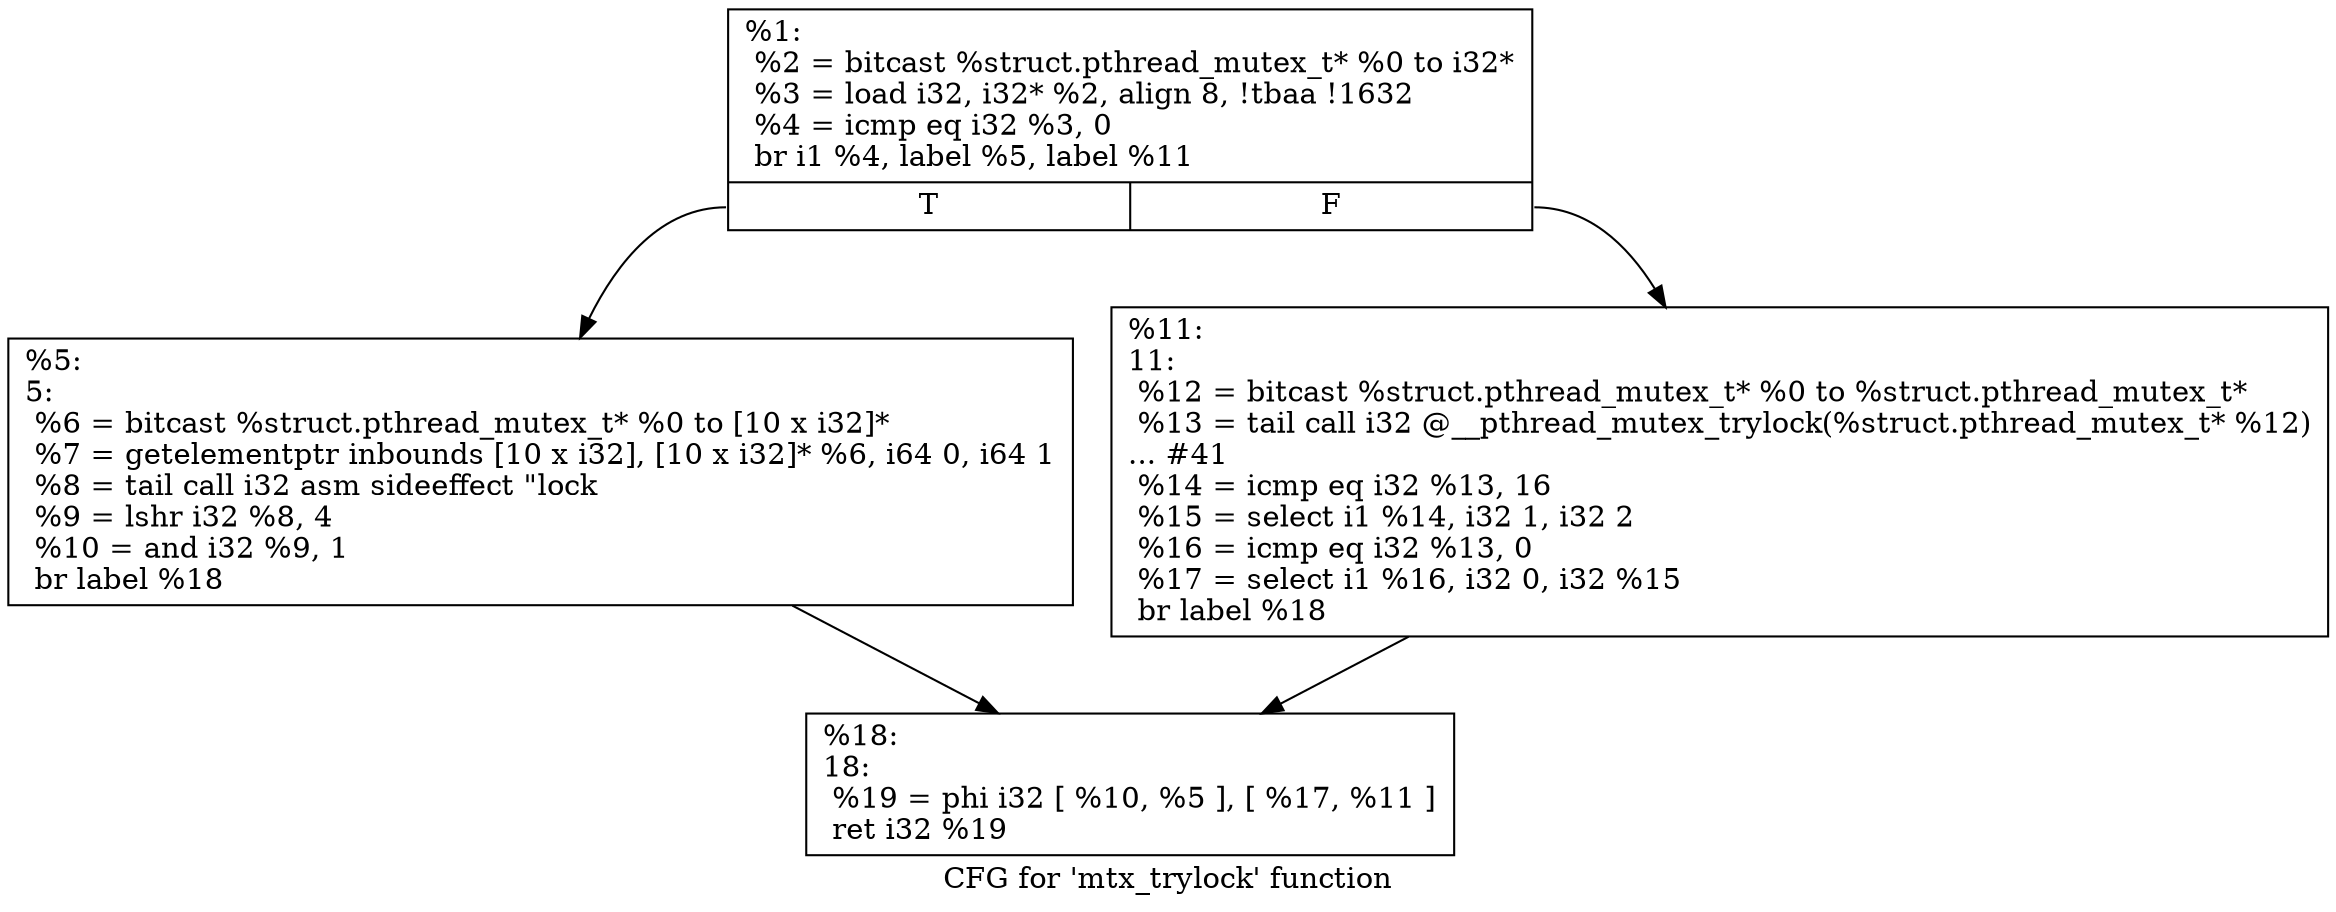 digraph "CFG for 'mtx_trylock' function" {
	label="CFG for 'mtx_trylock' function";

	Node0x1c7d370 [shape=record,label="{%1:\l  %2 = bitcast %struct.pthread_mutex_t* %0 to i32*\l  %3 = load i32, i32* %2, align 8, !tbaa !1632\l  %4 = icmp eq i32 %3, 0\l  br i1 %4, label %5, label %11\l|{<s0>T|<s1>F}}"];
	Node0x1c7d370:s0 -> Node0x1c7d4d0;
	Node0x1c7d370:s1 -> Node0x1c7d520;
	Node0x1c7d4d0 [shape=record,label="{%5:\l5:                                                \l  %6 = bitcast %struct.pthread_mutex_t* %0 to [10 x i32]*\l  %7 = getelementptr inbounds [10 x i32], [10 x i32]* %6, i64 0, i64 1\l  %8 = tail call i32 asm sideeffect \"lock \l  %9 = lshr i32 %8, 4\l  %10 = and i32 %9, 1\l  br label %18\l}"];
	Node0x1c7d4d0 -> Node0x1c7d570;
	Node0x1c7d520 [shape=record,label="{%11:\l11:                                               \l  %12 = bitcast %struct.pthread_mutex_t* %0 to %struct.pthread_mutex_t*\l  %13 = tail call i32 @__pthread_mutex_trylock(%struct.pthread_mutex_t* %12)\l... #41\l  %14 = icmp eq i32 %13, 16\l  %15 = select i1 %14, i32 1, i32 2\l  %16 = icmp eq i32 %13, 0\l  %17 = select i1 %16, i32 0, i32 %15\l  br label %18\l}"];
	Node0x1c7d520 -> Node0x1c7d570;
	Node0x1c7d570 [shape=record,label="{%18:\l18:                                               \l  %19 = phi i32 [ %10, %5 ], [ %17, %11 ]\l  ret i32 %19\l}"];
}
